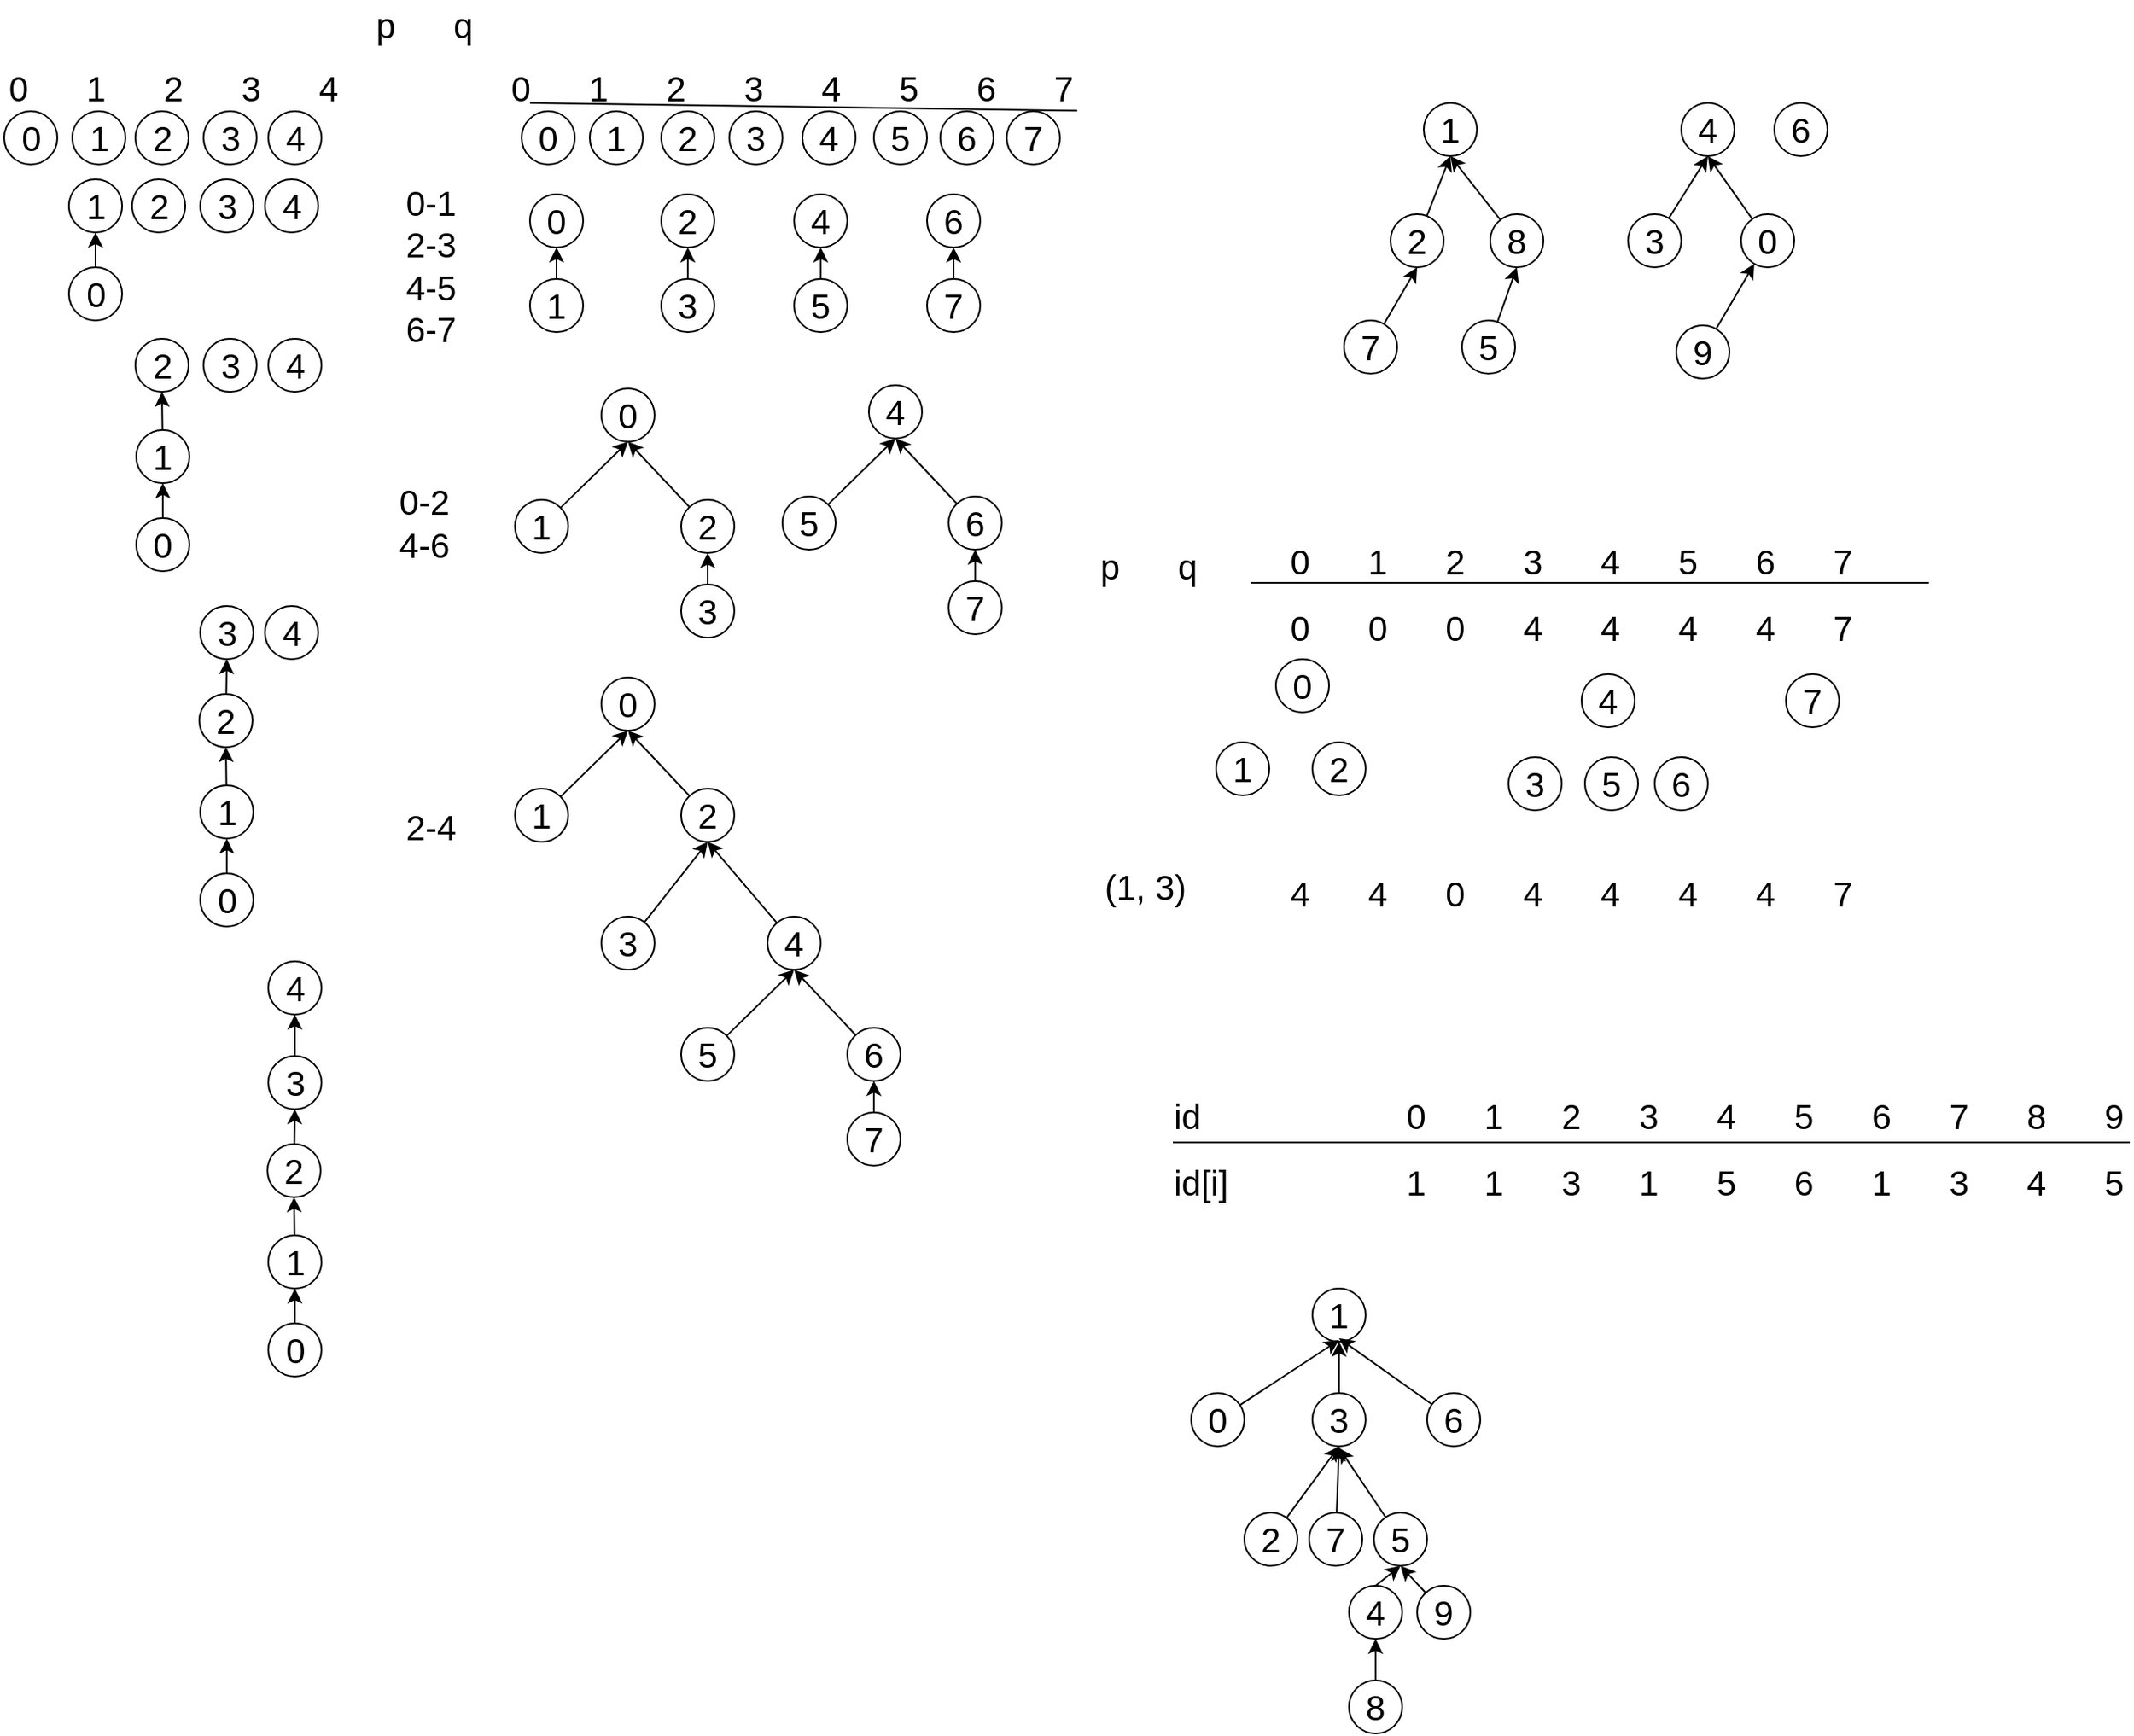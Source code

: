<mxfile version="16.5.3" type="github"><diagram id="Jh0avvrKmpwjXdDgfAQd" name="第 1 页"><mxGraphModel dx="1038" dy="617" grid="0" gridSize="10" guides="1" tooltips="1" connect="1" arrows="1" fold="1" page="1" pageScale="1" pageWidth="2336" pageHeight="1654" math="0" shadow="0"><root><mxCell id="0"/><mxCell id="1" parent="0"/><mxCell id="8QV--zF4WP-H0GVtpJzz-1" value="&lt;font style=&quot;font-size: 21px;&quot;&gt;0&lt;span style=&quot;white-space: pre; font-size: 21px;&quot;&gt;&#9;&lt;/span&gt;1&lt;span style=&quot;white-space: pre; font-size: 21px;&quot;&gt;&#9;&lt;/span&gt;2&lt;span style=&quot;white-space: pre; font-size: 21px;&quot;&gt;&#9;&lt;/span&gt;3&lt;span style=&quot;white-space: pre; font-size: 21px;&quot;&gt;&#9;&lt;/span&gt;4&lt;/font&gt;" style="text;html=1;align=center;verticalAlign=middle;resizable=0;points=[];autosize=1;strokeColor=none;fillColor=none;fontSize=21;" parent="1" vertex="1"><mxGeometry x="166" y="137" width="208" height="29" as="geometry"/></mxCell><mxCell id="8QV--zF4WP-H0GVtpJzz-2" value="4" style="ellipse;whiteSpace=wrap;html=1;aspect=fixed;fontSize=21;" parent="1" vertex="1"><mxGeometry x="325.5" y="207" width="32" height="32" as="geometry"/></mxCell><mxCell id="8QV--zF4WP-H0GVtpJzz-3" value="2" style="ellipse;whiteSpace=wrap;html=1;aspect=fixed;fontSize=21;" parent="1" vertex="1"><mxGeometry x="245.5" y="207" width="32" height="32" as="geometry"/></mxCell><mxCell id="8QV--zF4WP-H0GVtpJzz-4" value="1" style="ellipse;whiteSpace=wrap;html=1;aspect=fixed;fontSize=21;" parent="1" vertex="1"><mxGeometry x="207.5" y="207" width="32" height="32" as="geometry"/></mxCell><mxCell id="8QV--zF4WP-H0GVtpJzz-5" value="3" style="ellipse;whiteSpace=wrap;html=1;aspect=fixed;fontSize=21;" parent="1" vertex="1"><mxGeometry x="286.5" y="207" width="32" height="32" as="geometry"/></mxCell><mxCell id="8QV--zF4WP-H0GVtpJzz-6" style="rounded=0;orthogonalLoop=1;jettySize=auto;html=1;entryX=0.5;entryY=1;entryDx=0;entryDy=0;fontSize=21;" parent="1" source="8QV--zF4WP-H0GVtpJzz-7" target="8QV--zF4WP-H0GVtpJzz-4" edge="1"><mxGeometry relative="1" as="geometry"/></mxCell><mxCell id="8QV--zF4WP-H0GVtpJzz-7" value="0" style="ellipse;whiteSpace=wrap;html=1;aspect=fixed;fontSize=21;" parent="1" vertex="1"><mxGeometry x="207.5" y="260" width="32" height="32" as="geometry"/></mxCell><mxCell id="8QV--zF4WP-H0GVtpJzz-8" value="4" style="ellipse;whiteSpace=wrap;html=1;aspect=fixed;fontSize=21;" parent="1" vertex="1"><mxGeometry x="327.5" y="166" width="32" height="32" as="geometry"/></mxCell><mxCell id="8QV--zF4WP-H0GVtpJzz-9" value="2" style="ellipse;whiteSpace=wrap;html=1;aspect=fixed;fontSize=21;" parent="1" vertex="1"><mxGeometry x="247.5" y="166" width="32" height="32" as="geometry"/></mxCell><mxCell id="8QV--zF4WP-H0GVtpJzz-10" value="1" style="ellipse;whiteSpace=wrap;html=1;aspect=fixed;fontSize=21;" parent="1" vertex="1"><mxGeometry x="209.5" y="166" width="32" height="32" as="geometry"/></mxCell><mxCell id="8QV--zF4WP-H0GVtpJzz-11" value="3" style="ellipse;whiteSpace=wrap;html=1;aspect=fixed;fontSize=21;" parent="1" vertex="1"><mxGeometry x="288.5" y="166" width="32" height="32" as="geometry"/></mxCell><mxCell id="8QV--zF4WP-H0GVtpJzz-12" value="0" style="ellipse;whiteSpace=wrap;html=1;aspect=fixed;fontSize=21;" parent="1" vertex="1"><mxGeometry x="168.5" y="166" width="32" height="32" as="geometry"/></mxCell><mxCell id="8QV--zF4WP-H0GVtpJzz-13" value="4" style="ellipse;whiteSpace=wrap;html=1;aspect=fixed;fontSize=21;" parent="1" vertex="1"><mxGeometry x="327.5" y="303" width="32" height="32" as="geometry"/></mxCell><mxCell id="8QV--zF4WP-H0GVtpJzz-14" value="2" style="ellipse;whiteSpace=wrap;html=1;aspect=fixed;fontSize=21;" parent="1" vertex="1"><mxGeometry x="247.5" y="303" width="32" height="32" as="geometry"/></mxCell><mxCell id="8QV--zF4WP-H0GVtpJzz-15" style="rounded=0;orthogonalLoop=1;jettySize=auto;html=1;entryX=0.5;entryY=1;entryDx=0;entryDy=0;fontSize=21;" parent="1" source="8QV--zF4WP-H0GVtpJzz-16" target="8QV--zF4WP-H0GVtpJzz-14" edge="1"><mxGeometry relative="1" as="geometry"/></mxCell><mxCell id="8QV--zF4WP-H0GVtpJzz-16" value="1" style="ellipse;whiteSpace=wrap;html=1;aspect=fixed;fontSize=21;" parent="1" vertex="1"><mxGeometry x="248" y="358" width="32" height="32" as="geometry"/></mxCell><mxCell id="8QV--zF4WP-H0GVtpJzz-17" value="3" style="ellipse;whiteSpace=wrap;html=1;aspect=fixed;fontSize=21;" parent="1" vertex="1"><mxGeometry x="288.5" y="303" width="32" height="32" as="geometry"/></mxCell><mxCell id="8QV--zF4WP-H0GVtpJzz-18" style="rounded=0;orthogonalLoop=1;jettySize=auto;html=1;entryX=0.5;entryY=1;entryDx=0;entryDy=0;fontSize=21;" parent="1" source="8QV--zF4WP-H0GVtpJzz-19" target="8QV--zF4WP-H0GVtpJzz-16" edge="1"><mxGeometry relative="1" as="geometry"/></mxCell><mxCell id="8QV--zF4WP-H0GVtpJzz-19" value="0" style="ellipse;whiteSpace=wrap;html=1;aspect=fixed;fontSize=21;" parent="1" vertex="1"><mxGeometry x="248" y="411" width="32" height="32" as="geometry"/></mxCell><mxCell id="8QV--zF4WP-H0GVtpJzz-20" value="4" style="ellipse;whiteSpace=wrap;html=1;aspect=fixed;fontSize=21;" parent="1" vertex="1"><mxGeometry x="325.5" y="464" width="32" height="32" as="geometry"/></mxCell><mxCell id="8QV--zF4WP-H0GVtpJzz-21" value="3" style="ellipse;whiteSpace=wrap;html=1;aspect=fixed;fontSize=21;" parent="1" vertex="1"><mxGeometry x="286.5" y="464" width="32" height="32" as="geometry"/></mxCell><mxCell id="8QV--zF4WP-H0GVtpJzz-22" style="rounded=0;orthogonalLoop=1;jettySize=auto;html=1;entryX=0.5;entryY=1;entryDx=0;entryDy=0;fontSize=21;" parent="1" source="8QV--zF4WP-H0GVtpJzz-23" target="8QV--zF4WP-H0GVtpJzz-21" edge="1"><mxGeometry relative="1" as="geometry"/></mxCell><mxCell id="8QV--zF4WP-H0GVtpJzz-23" value="2" style="ellipse;whiteSpace=wrap;html=1;aspect=fixed;fontSize=21;" parent="1" vertex="1"><mxGeometry x="286" y="517" width="32" height="32" as="geometry"/></mxCell><mxCell id="8QV--zF4WP-H0GVtpJzz-24" style="rounded=0;orthogonalLoop=1;jettySize=auto;html=1;entryX=0.5;entryY=1;entryDx=0;entryDy=0;fontSize=21;" parent="1" source="8QV--zF4WP-H0GVtpJzz-25" target="8QV--zF4WP-H0GVtpJzz-23" edge="1"><mxGeometry relative="1" as="geometry"/></mxCell><mxCell id="8QV--zF4WP-H0GVtpJzz-25" value="1" style="ellipse;whiteSpace=wrap;html=1;aspect=fixed;fontSize=21;" parent="1" vertex="1"><mxGeometry x="286.5" y="572" width="32" height="32" as="geometry"/></mxCell><mxCell id="8QV--zF4WP-H0GVtpJzz-26" style="rounded=0;orthogonalLoop=1;jettySize=auto;html=1;entryX=0.5;entryY=1;entryDx=0;entryDy=0;fontSize=21;" parent="1" source="8QV--zF4WP-H0GVtpJzz-27" target="8QV--zF4WP-H0GVtpJzz-25" edge="1"><mxGeometry relative="1" as="geometry"/></mxCell><mxCell id="8QV--zF4WP-H0GVtpJzz-27" value="0" style="ellipse;whiteSpace=wrap;html=1;aspect=fixed;fontSize=21;" parent="1" vertex="1"><mxGeometry x="286.5" y="625" width="32" height="32" as="geometry"/></mxCell><mxCell id="8QV--zF4WP-H0GVtpJzz-28" value="4" style="ellipse;whiteSpace=wrap;html=1;aspect=fixed;fontSize=21;" parent="1" vertex="1"><mxGeometry x="327.5" y="678" width="32" height="32" as="geometry"/></mxCell><mxCell id="8QV--zF4WP-H0GVtpJzz-29" style="rounded=0;orthogonalLoop=1;jettySize=auto;html=1;exitX=0.5;exitY=0;exitDx=0;exitDy=0;fontSize=21;" parent="1" source="8QV--zF4WP-H0GVtpJzz-30" target="8QV--zF4WP-H0GVtpJzz-28" edge="1"><mxGeometry relative="1" as="geometry"/></mxCell><mxCell id="8QV--zF4WP-H0GVtpJzz-30" value="3" style="ellipse;whiteSpace=wrap;html=1;aspect=fixed;fontSize=21;" parent="1" vertex="1"><mxGeometry x="327.5" y="735" width="32" height="32" as="geometry"/></mxCell><mxCell id="8QV--zF4WP-H0GVtpJzz-31" style="rounded=0;orthogonalLoop=1;jettySize=auto;html=1;entryX=0.5;entryY=1;entryDx=0;entryDy=0;fontSize=21;" parent="1" source="8QV--zF4WP-H0GVtpJzz-32" target="8QV--zF4WP-H0GVtpJzz-30" edge="1"><mxGeometry relative="1" as="geometry"/></mxCell><mxCell id="8QV--zF4WP-H0GVtpJzz-32" value="2" style="ellipse;whiteSpace=wrap;html=1;aspect=fixed;fontSize=21;" parent="1" vertex="1"><mxGeometry x="327" y="788" width="32" height="32" as="geometry"/></mxCell><mxCell id="8QV--zF4WP-H0GVtpJzz-33" style="rounded=0;orthogonalLoop=1;jettySize=auto;html=1;entryX=0.5;entryY=1;entryDx=0;entryDy=0;fontSize=21;" parent="1" source="8QV--zF4WP-H0GVtpJzz-34" target="8QV--zF4WP-H0GVtpJzz-32" edge="1"><mxGeometry relative="1" as="geometry"/></mxCell><mxCell id="8QV--zF4WP-H0GVtpJzz-34" value="1" style="ellipse;whiteSpace=wrap;html=1;aspect=fixed;fontSize=21;" parent="1" vertex="1"><mxGeometry x="327.5" y="843" width="32" height="32" as="geometry"/></mxCell><mxCell id="8QV--zF4WP-H0GVtpJzz-35" style="rounded=0;orthogonalLoop=1;jettySize=auto;html=1;entryX=0.5;entryY=1;entryDx=0;entryDy=0;fontSize=21;" parent="1" source="8QV--zF4WP-H0GVtpJzz-36" target="8QV--zF4WP-H0GVtpJzz-34" edge="1"><mxGeometry relative="1" as="geometry"/></mxCell><mxCell id="8QV--zF4WP-H0GVtpJzz-36" value="0" style="ellipse;whiteSpace=wrap;html=1;aspect=fixed;fontSize=21;" parent="1" vertex="1"><mxGeometry x="327.5" y="896" width="32" height="32" as="geometry"/></mxCell><mxCell id="8QV--zF4WP-H0GVtpJzz-37" value="&lt;font style=&quot;font-size: 21px;&quot;&gt;0&lt;span style=&quot;white-space: pre; font-size: 21px;&quot;&gt;&#9;&lt;/span&gt;1&lt;span style=&quot;white-space: pre; font-size: 21px;&quot;&gt;&#9;&lt;/span&gt;2&lt;span style=&quot;white-space: pre; font-size: 21px;&quot;&gt;&#9;&lt;/span&gt;3&lt;span style=&quot;white-space: pre; font-size: 21px;&quot;&gt;&#9;&lt;/span&gt;4&lt;span style=&quot;white-space: pre; font-size: 21px;&quot;&gt;&#9;&lt;/span&gt;5&lt;span style=&quot;white-space: pre; font-size: 21px;&quot;&gt;&#9;&lt;/span&gt;6&lt;span style=&quot;white-space: pre; font-size: 21px;&quot;&gt;&#9;&lt;/span&gt;7&lt;span style=&quot;white-space: pre; font-size: 21px;&quot;&gt;&#9;&lt;/span&gt;&lt;/font&gt;" style="text;html=1;align=center;verticalAlign=middle;resizable=0;points=[];autosize=1;strokeColor=none;fillColor=none;fontSize=21;" parent="1" vertex="1"><mxGeometry x="468" y="137" width="384" height="29" as="geometry"/></mxCell><mxCell id="8QV--zF4WP-H0GVtpJzz-38" value="4" style="ellipse;whiteSpace=wrap;html=1;aspect=fixed;fontSize=21;" parent="1" vertex="1"><mxGeometry x="649" y="166" width="32" height="32" as="geometry"/></mxCell><mxCell id="8QV--zF4WP-H0GVtpJzz-39" value="2" style="ellipse;whiteSpace=wrap;html=1;aspect=fixed;fontSize=21;" parent="1" vertex="1"><mxGeometry x="564" y="166" width="32" height="32" as="geometry"/></mxCell><mxCell id="8QV--zF4WP-H0GVtpJzz-40" value="1" style="ellipse;whiteSpace=wrap;html=1;aspect=fixed;fontSize=21;" parent="1" vertex="1"><mxGeometry x="521" y="166" width="32" height="32" as="geometry"/></mxCell><mxCell id="8QV--zF4WP-H0GVtpJzz-41" value="3" style="ellipse;whiteSpace=wrap;html=1;aspect=fixed;fontSize=21;" parent="1" vertex="1"><mxGeometry x="605" y="166" width="32" height="32" as="geometry"/></mxCell><mxCell id="8QV--zF4WP-H0GVtpJzz-42" value="0" style="ellipse;whiteSpace=wrap;html=1;aspect=fixed;fontSize=21;" parent="1" vertex="1"><mxGeometry x="480" y="166" width="32" height="32" as="geometry"/></mxCell><mxCell id="8QV--zF4WP-H0GVtpJzz-43" value="7" style="ellipse;whiteSpace=wrap;html=1;aspect=fixed;fontSize=21;" parent="1" vertex="1"><mxGeometry x="772" y="166" width="32" height="32" as="geometry"/></mxCell><mxCell id="8QV--zF4WP-H0GVtpJzz-44" value="5" style="ellipse;whiteSpace=wrap;html=1;aspect=fixed;fontSize=21;" parent="1" vertex="1"><mxGeometry x="692" y="166" width="32" height="32" as="geometry"/></mxCell><mxCell id="8QV--zF4WP-H0GVtpJzz-45" value="6" style="ellipse;whiteSpace=wrap;html=1;aspect=fixed;fontSize=21;" parent="1" vertex="1"><mxGeometry x="732" y="166" width="32" height="32" as="geometry"/></mxCell><mxCell id="8QV--zF4WP-H0GVtpJzz-46" value="4" style="ellipse;whiteSpace=wrap;html=1;aspect=fixed;fontSize=21;" parent="1" vertex="1"><mxGeometry x="644" y="216" width="32" height="32" as="geometry"/></mxCell><mxCell id="8QV--zF4WP-H0GVtpJzz-47" value="2" style="ellipse;whiteSpace=wrap;html=1;aspect=fixed;fontSize=21;" parent="1" vertex="1"><mxGeometry x="564" y="216" width="32" height="32" as="geometry"/></mxCell><mxCell id="8QV--zF4WP-H0GVtpJzz-48" style="rounded=0;orthogonalLoop=1;jettySize=auto;html=1;entryX=0.5;entryY=1;entryDx=0;entryDy=0;fontSize=21;" parent="1" source="8QV--zF4WP-H0GVtpJzz-49" target="8QV--zF4WP-H0GVtpJzz-52" edge="1"><mxGeometry relative="1" as="geometry"/></mxCell><mxCell id="8QV--zF4WP-H0GVtpJzz-49" value="1" style="ellipse;whiteSpace=wrap;html=1;aspect=fixed;fontSize=21;" parent="1" vertex="1"><mxGeometry x="485" y="267" width="32" height="32" as="geometry"/></mxCell><mxCell id="8QV--zF4WP-H0GVtpJzz-50" style="rounded=0;orthogonalLoop=1;jettySize=auto;html=1;entryX=0.5;entryY=1;entryDx=0;entryDy=0;fontSize=21;" parent="1" source="8QV--zF4WP-H0GVtpJzz-51" target="8QV--zF4WP-H0GVtpJzz-47" edge="1"><mxGeometry relative="1" as="geometry"/></mxCell><mxCell id="8QV--zF4WP-H0GVtpJzz-51" value="3" style="ellipse;whiteSpace=wrap;html=1;aspect=fixed;fontSize=21;" parent="1" vertex="1"><mxGeometry x="564" y="267" width="32" height="32" as="geometry"/></mxCell><mxCell id="8QV--zF4WP-H0GVtpJzz-52" value="0" style="ellipse;whiteSpace=wrap;html=1;aspect=fixed;fontSize=21;" parent="1" vertex="1"><mxGeometry x="485" y="216" width="32" height="32" as="geometry"/></mxCell><mxCell id="8QV--zF4WP-H0GVtpJzz-53" style="rounded=0;orthogonalLoop=1;jettySize=auto;html=1;entryX=0.5;entryY=1;entryDx=0;entryDy=0;fontSize=21;" parent="1" source="8QV--zF4WP-H0GVtpJzz-54" target="8QV--zF4WP-H0GVtpJzz-57" edge="1"><mxGeometry relative="1" as="geometry"/></mxCell><mxCell id="8QV--zF4WP-H0GVtpJzz-54" value="7" style="ellipse;whiteSpace=wrap;html=1;aspect=fixed;fontSize=21;" parent="1" vertex="1"><mxGeometry x="724" y="267" width="32" height="32" as="geometry"/></mxCell><mxCell id="8QV--zF4WP-H0GVtpJzz-55" style="rounded=0;orthogonalLoop=1;jettySize=auto;html=1;entryX=0.5;entryY=1;entryDx=0;entryDy=0;fontSize=21;" parent="1" source="8QV--zF4WP-H0GVtpJzz-56" target="8QV--zF4WP-H0GVtpJzz-46" edge="1"><mxGeometry relative="1" as="geometry"/></mxCell><mxCell id="8QV--zF4WP-H0GVtpJzz-56" value="5" style="ellipse;whiteSpace=wrap;html=1;aspect=fixed;fontSize=21;" parent="1" vertex="1"><mxGeometry x="644" y="267" width="32" height="32" as="geometry"/></mxCell><mxCell id="8QV--zF4WP-H0GVtpJzz-57" value="6" style="ellipse;whiteSpace=wrap;html=1;aspect=fixed;fontSize=21;" parent="1" vertex="1"><mxGeometry x="724" y="216" width="32" height="32" as="geometry"/></mxCell><mxCell id="8QV--zF4WP-H0GVtpJzz-58" style="rounded=0;orthogonalLoop=1;jettySize=auto;html=1;entryX=0.5;entryY=1;entryDx=0;entryDy=0;fontSize=21;" parent="1" source="8QV--zF4WP-H0GVtpJzz-59" target="8QV--zF4WP-H0GVtpJzz-64" edge="1"><mxGeometry relative="1" as="geometry"/></mxCell><mxCell id="8QV--zF4WP-H0GVtpJzz-59" value="2" style="ellipse;whiteSpace=wrap;html=1;aspect=fixed;fontSize=21;" parent="1" vertex="1"><mxGeometry x="576" y="400" width="32" height="32" as="geometry"/></mxCell><mxCell id="8QV--zF4WP-H0GVtpJzz-60" style="rounded=0;orthogonalLoop=1;jettySize=auto;html=1;entryX=0.5;entryY=1;entryDx=0;entryDy=0;fontSize=21;" parent="1" source="8QV--zF4WP-H0GVtpJzz-61" target="8QV--zF4WP-H0GVtpJzz-64" edge="1"><mxGeometry relative="1" as="geometry"/></mxCell><mxCell id="8QV--zF4WP-H0GVtpJzz-61" value="1" style="ellipse;whiteSpace=wrap;html=1;aspect=fixed;fontSize=21;" parent="1" vertex="1"><mxGeometry x="476" y="400" width="32" height="32" as="geometry"/></mxCell><mxCell id="8QV--zF4WP-H0GVtpJzz-62" style="rounded=0;orthogonalLoop=1;jettySize=auto;html=1;entryX=0.5;entryY=1;entryDx=0;entryDy=0;fontSize=21;" parent="1" source="8QV--zF4WP-H0GVtpJzz-63" target="8QV--zF4WP-H0GVtpJzz-59" edge="1"><mxGeometry relative="1" as="geometry"/></mxCell><mxCell id="8QV--zF4WP-H0GVtpJzz-63" value="3" style="ellipse;whiteSpace=wrap;html=1;aspect=fixed;fontSize=21;" parent="1" vertex="1"><mxGeometry x="576" y="451" width="32" height="32" as="geometry"/></mxCell><mxCell id="8QV--zF4WP-H0GVtpJzz-64" value="0" style="ellipse;whiteSpace=wrap;html=1;aspect=fixed;fontSize=21;" parent="1" vertex="1"><mxGeometry x="528" y="333" width="32" height="32" as="geometry"/></mxCell><mxCell id="8QV--zF4WP-H0GVtpJzz-65" style="rounded=0;orthogonalLoop=1;jettySize=auto;html=1;entryX=0.5;entryY=1;entryDx=0;entryDy=0;fontSize=21;" parent="1" source="8QV--zF4WP-H0GVtpJzz-66" target="8QV--zF4WP-H0GVtpJzz-71" edge="1"><mxGeometry relative="1" as="geometry"/></mxCell><mxCell id="8QV--zF4WP-H0GVtpJzz-66" value="6" style="ellipse;whiteSpace=wrap;html=1;aspect=fixed;fontSize=21;" parent="1" vertex="1"><mxGeometry x="737" y="398" width="32" height="32" as="geometry"/></mxCell><mxCell id="8QV--zF4WP-H0GVtpJzz-67" style="rounded=0;orthogonalLoop=1;jettySize=auto;html=1;entryX=0.5;entryY=1;entryDx=0;entryDy=0;fontSize=21;" parent="1" source="8QV--zF4WP-H0GVtpJzz-68" target="8QV--zF4WP-H0GVtpJzz-71" edge="1"><mxGeometry relative="1" as="geometry"/></mxCell><mxCell id="8QV--zF4WP-H0GVtpJzz-68" value="5" style="ellipse;whiteSpace=wrap;html=1;aspect=fixed;fontSize=21;" parent="1" vertex="1"><mxGeometry x="637" y="398" width="32" height="32" as="geometry"/></mxCell><mxCell id="8QV--zF4WP-H0GVtpJzz-69" style="rounded=0;orthogonalLoop=1;jettySize=auto;html=1;entryX=0.5;entryY=1;entryDx=0;entryDy=0;fontSize=21;" parent="1" source="8QV--zF4WP-H0GVtpJzz-70" target="8QV--zF4WP-H0GVtpJzz-66" edge="1"><mxGeometry relative="1" as="geometry"/></mxCell><mxCell id="8QV--zF4WP-H0GVtpJzz-70" value="7" style="ellipse;whiteSpace=wrap;html=1;aspect=fixed;fontSize=21;" parent="1" vertex="1"><mxGeometry x="737" y="449" width="32" height="32" as="geometry"/></mxCell><mxCell id="8QV--zF4WP-H0GVtpJzz-71" value="4" style="ellipse;whiteSpace=wrap;html=1;aspect=fixed;fontSize=21;" parent="1" vertex="1"><mxGeometry x="689" y="331" width="32" height="32" as="geometry"/></mxCell><mxCell id="8QV--zF4WP-H0GVtpJzz-72" value="p&lt;span style=&quot;white-space: pre; font-size: 21px;&quot;&gt;&#9;&lt;/span&gt;q" style="text;html=1;align=center;verticalAlign=middle;resizable=0;points=[];autosize=1;strokeColor=none;fillColor=none;fontSize=21;" parent="1" vertex="1"><mxGeometry x="387" y="99" width="68" height="29" as="geometry"/></mxCell><mxCell id="8QV--zF4WP-H0GVtpJzz-73" value="" style="endArrow=none;html=1;rounded=0;fontSize=21;entryX=0.902;entryY=0.988;entryDx=0;entryDy=0;entryPerimeter=0;" parent="1" target="8QV--zF4WP-H0GVtpJzz-37" edge="1"><mxGeometry width="50" height="50" relative="1" as="geometry"><mxPoint x="485" y="161" as="sourcePoint"/><mxPoint x="543" y="161" as="targetPoint"/></mxGeometry></mxCell><mxCell id="8QV--zF4WP-H0GVtpJzz-74" value="0-1&lt;br style=&quot;font-size: 21px;&quot;&gt;2-3&lt;br style=&quot;font-size: 21px;&quot;&gt;4-5&lt;br style=&quot;font-size: 21px;&quot;&gt;6-7" style="text;html=1;align=center;verticalAlign=middle;resizable=0;points=[];autosize=1;strokeColor=none;fillColor=none;fontSize=21;" parent="1" vertex="1"><mxGeometry x="405" y="207" width="40" height="104" as="geometry"/></mxCell><mxCell id="8QV--zF4WP-H0GVtpJzz-75" value="0-2&lt;br style=&quot;font-size: 21px;&quot;&gt;4-6&lt;br style=&quot;font-size: 21px;&quot;&gt;" style="text;html=1;align=center;verticalAlign=middle;resizable=0;points=[];autosize=1;strokeColor=none;fillColor=none;fontSize=21;" parent="1" vertex="1"><mxGeometry x="401" y="387" width="40" height="54" as="geometry"/></mxCell><mxCell id="8QV--zF4WP-H0GVtpJzz-76" style="rounded=0;orthogonalLoop=1;jettySize=auto;html=1;entryX=0.5;entryY=1;entryDx=0;entryDy=0;fontSize=21;" parent="1" source="8QV--zF4WP-H0GVtpJzz-77" target="8QV--zF4WP-H0GVtpJzz-82" edge="1"><mxGeometry relative="1" as="geometry"/></mxCell><mxCell id="8QV--zF4WP-H0GVtpJzz-77" value="2" style="ellipse;whiteSpace=wrap;html=1;aspect=fixed;fontSize=21;" parent="1" vertex="1"><mxGeometry x="576" y="574" width="32" height="32" as="geometry"/></mxCell><mxCell id="8QV--zF4WP-H0GVtpJzz-78" style="rounded=0;orthogonalLoop=1;jettySize=auto;html=1;entryX=0.5;entryY=1;entryDx=0;entryDy=0;fontSize=21;" parent="1" source="8QV--zF4WP-H0GVtpJzz-79" target="8QV--zF4WP-H0GVtpJzz-82" edge="1"><mxGeometry relative="1" as="geometry"/></mxCell><mxCell id="8QV--zF4WP-H0GVtpJzz-79" value="1" style="ellipse;whiteSpace=wrap;html=1;aspect=fixed;fontSize=21;" parent="1" vertex="1"><mxGeometry x="476" y="574" width="32" height="32" as="geometry"/></mxCell><mxCell id="8QV--zF4WP-H0GVtpJzz-80" style="rounded=0;orthogonalLoop=1;jettySize=auto;html=1;entryX=0.5;entryY=1;entryDx=0;entryDy=0;fontSize=21;" parent="1" source="8QV--zF4WP-H0GVtpJzz-81" target="8QV--zF4WP-H0GVtpJzz-77" edge="1"><mxGeometry relative="1" as="geometry"/></mxCell><mxCell id="8QV--zF4WP-H0GVtpJzz-81" value="3" style="ellipse;whiteSpace=wrap;html=1;aspect=fixed;fontSize=21;" parent="1" vertex="1"><mxGeometry x="528" y="651" width="32" height="32" as="geometry"/></mxCell><mxCell id="8QV--zF4WP-H0GVtpJzz-82" value="0" style="ellipse;whiteSpace=wrap;html=1;aspect=fixed;fontSize=21;" parent="1" vertex="1"><mxGeometry x="528" y="507" width="32" height="32" as="geometry"/></mxCell><mxCell id="8QV--zF4WP-H0GVtpJzz-83" style="rounded=0;orthogonalLoop=1;jettySize=auto;html=1;entryX=0.5;entryY=1;entryDx=0;entryDy=0;fontSize=21;" parent="1" source="8QV--zF4WP-H0GVtpJzz-84" target="8QV--zF4WP-H0GVtpJzz-90" edge="1"><mxGeometry relative="1" as="geometry"/></mxCell><mxCell id="8QV--zF4WP-H0GVtpJzz-84" value="6" style="ellipse;whiteSpace=wrap;html=1;aspect=fixed;fontSize=21;" parent="1" vertex="1"><mxGeometry x="676" y="718" width="32" height="32" as="geometry"/></mxCell><mxCell id="8QV--zF4WP-H0GVtpJzz-85" style="rounded=0;orthogonalLoop=1;jettySize=auto;html=1;entryX=0.5;entryY=1;entryDx=0;entryDy=0;fontSize=21;" parent="1" source="8QV--zF4WP-H0GVtpJzz-86" target="8QV--zF4WP-H0GVtpJzz-90" edge="1"><mxGeometry relative="1" as="geometry"/></mxCell><mxCell id="8QV--zF4WP-H0GVtpJzz-86" value="5" style="ellipse;whiteSpace=wrap;html=1;aspect=fixed;fontSize=21;" parent="1" vertex="1"><mxGeometry x="576" y="718" width="32" height="32" as="geometry"/></mxCell><mxCell id="8QV--zF4WP-H0GVtpJzz-87" style="rounded=0;orthogonalLoop=1;jettySize=auto;html=1;entryX=0.5;entryY=1;entryDx=0;entryDy=0;fontSize=21;" parent="1" source="8QV--zF4WP-H0GVtpJzz-88" target="8QV--zF4WP-H0GVtpJzz-84" edge="1"><mxGeometry relative="1" as="geometry"/></mxCell><mxCell id="8QV--zF4WP-H0GVtpJzz-88" value="7" style="ellipse;whiteSpace=wrap;html=1;aspect=fixed;fontSize=21;" parent="1" vertex="1"><mxGeometry x="676" y="769" width="32" height="32" as="geometry"/></mxCell><mxCell id="8QV--zF4WP-H0GVtpJzz-89" style="rounded=0;orthogonalLoop=1;jettySize=auto;html=1;entryX=0.5;entryY=1;entryDx=0;entryDy=0;fontSize=21;" parent="1" source="8QV--zF4WP-H0GVtpJzz-90" target="8QV--zF4WP-H0GVtpJzz-77" edge="1"><mxGeometry relative="1" as="geometry"/></mxCell><mxCell id="8QV--zF4WP-H0GVtpJzz-90" value="4" style="ellipse;whiteSpace=wrap;html=1;aspect=fixed;fontSize=21;" parent="1" vertex="1"><mxGeometry x="628" y="651" width="32" height="32" as="geometry"/></mxCell><mxCell id="8QV--zF4WP-H0GVtpJzz-91" value="2-4" style="text;html=1;align=center;verticalAlign=middle;resizable=0;points=[];autosize=1;strokeColor=none;fillColor=none;fontSize=21;" parent="1" vertex="1"><mxGeometry x="405" y="582" width="40" height="29" as="geometry"/></mxCell><mxCell id="8QV--zF4WP-H0GVtpJzz-92" value="4" style="ellipse;whiteSpace=wrap;html=1;aspect=fixed;fontSize=21;" parent="1" vertex="1"><mxGeometry x="1178" y="161" width="32" height="32" as="geometry"/></mxCell><mxCell id="8QV--zF4WP-H0GVtpJzz-103" style="rounded=0;orthogonalLoop=1;jettySize=auto;html=1;entryX=0.5;entryY=1;entryDx=0;entryDy=0;fontSize=21;" parent="1" source="8QV--zF4WP-H0GVtpJzz-93" target="8QV--zF4WP-H0GVtpJzz-94" edge="1"><mxGeometry relative="1" as="geometry"><mxPoint x="1014" y="208" as="targetPoint"/></mxGeometry></mxCell><mxCell id="8QV--zF4WP-H0GVtpJzz-93" value="2" style="ellipse;whiteSpace=wrap;html=1;aspect=fixed;fontSize=21;" parent="1" vertex="1"><mxGeometry x="1003" y="228" width="32" height="32" as="geometry"/></mxCell><mxCell id="8QV--zF4WP-H0GVtpJzz-94" value="1" style="ellipse;whiteSpace=wrap;html=1;aspect=fixed;fontSize=21;" parent="1" vertex="1"><mxGeometry x="1023" y="161" width="32" height="32" as="geometry"/></mxCell><mxCell id="8QV--zF4WP-H0GVtpJzz-108" style="rounded=0;orthogonalLoop=1;jettySize=auto;html=1;entryX=0.5;entryY=1;entryDx=0;entryDy=0;fontSize=21;" parent="1" source="8QV--zF4WP-H0GVtpJzz-95" target="8QV--zF4WP-H0GVtpJzz-92" edge="1"><mxGeometry relative="1" as="geometry"/></mxCell><mxCell id="8QV--zF4WP-H0GVtpJzz-95" value="3" style="ellipse;whiteSpace=wrap;html=1;aspect=fixed;fontSize=21;" parent="1" vertex="1"><mxGeometry x="1146" y="228" width="32" height="32" as="geometry"/></mxCell><mxCell id="8QV--zF4WP-H0GVtpJzz-109" style="rounded=0;orthogonalLoop=1;jettySize=auto;html=1;entryX=0.5;entryY=1;entryDx=0;entryDy=0;fontSize=21;" parent="1" source="8QV--zF4WP-H0GVtpJzz-96" target="8QV--zF4WP-H0GVtpJzz-92" edge="1"><mxGeometry relative="1" as="geometry"/></mxCell><mxCell id="8QV--zF4WP-H0GVtpJzz-96" value="0" style="ellipse;whiteSpace=wrap;html=1;aspect=fixed;fontSize=21;" parent="1" vertex="1"><mxGeometry x="1214" y="228" width="32" height="32" as="geometry"/></mxCell><mxCell id="8QV--zF4WP-H0GVtpJzz-107" style="rounded=0;orthogonalLoop=1;jettySize=auto;html=1;entryX=0.5;entryY=1;entryDx=0;entryDy=0;fontSize=21;" parent="1" source="8QV--zF4WP-H0GVtpJzz-97" target="8QV--zF4WP-H0GVtpJzz-93" edge="1"><mxGeometry relative="1" as="geometry"/></mxCell><mxCell id="8QV--zF4WP-H0GVtpJzz-97" value="7" style="ellipse;whiteSpace=wrap;html=1;aspect=fixed;fontSize=21;" parent="1" vertex="1"><mxGeometry x="975" y="292" width="32" height="32" as="geometry"/></mxCell><mxCell id="8QV--zF4WP-H0GVtpJzz-106" style="rounded=0;orthogonalLoop=1;jettySize=auto;html=1;entryX=0.5;entryY=1;entryDx=0;entryDy=0;fontSize=21;" parent="1" source="8QV--zF4WP-H0GVtpJzz-98" target="8QV--zF4WP-H0GVtpJzz-100" edge="1"><mxGeometry relative="1" as="geometry"/></mxCell><mxCell id="8QV--zF4WP-H0GVtpJzz-98" value="5" style="ellipse;whiteSpace=wrap;html=1;aspect=fixed;fontSize=21;" parent="1" vertex="1"><mxGeometry x="1046" y="292" width="32" height="32" as="geometry"/></mxCell><mxCell id="8QV--zF4WP-H0GVtpJzz-99" value="6" style="ellipse;whiteSpace=wrap;html=1;aspect=fixed;fontSize=21;" parent="1" vertex="1"><mxGeometry x="1234" y="161" width="32" height="32" as="geometry"/></mxCell><mxCell id="8QV--zF4WP-H0GVtpJzz-104" style="rounded=0;orthogonalLoop=1;jettySize=auto;html=1;entryX=0.5;entryY=1;entryDx=0;entryDy=0;fontSize=21;" parent="1" source="8QV--zF4WP-H0GVtpJzz-100" target="8QV--zF4WP-H0GVtpJzz-94" edge="1"><mxGeometry relative="1" as="geometry"/></mxCell><mxCell id="8QV--zF4WP-H0GVtpJzz-100" value="8" style="ellipse;whiteSpace=wrap;html=1;aspect=fixed;fontSize=21;" parent="1" vertex="1"><mxGeometry x="1063" y="228" width="32" height="32" as="geometry"/></mxCell><mxCell id="8QV--zF4WP-H0GVtpJzz-102" style="rounded=0;orthogonalLoop=1;jettySize=auto;html=1;fontSize=21;" parent="1" source="8QV--zF4WP-H0GVtpJzz-101" target="8QV--zF4WP-H0GVtpJzz-96" edge="1"><mxGeometry relative="1" as="geometry"/></mxCell><mxCell id="8QV--zF4WP-H0GVtpJzz-101" value="9" style="ellipse;whiteSpace=wrap;html=1;aspect=fixed;fontSize=21;" parent="1" vertex="1"><mxGeometry x="1175" y="295" width="32" height="32" as="geometry"/></mxCell><mxCell id="iGqs9rKOibDk0zYTpYRF-1" value="&lt;font style=&quot;font-size: 21px;&quot;&gt;0&lt;span style=&quot;white-space: pre; font-size: 21px;&quot;&gt;&#9;&lt;/span&gt;1&lt;span style=&quot;white-space: pre; font-size: 21px;&quot;&gt;&#9;&lt;/span&gt;2&lt;span style=&quot;white-space: pre; font-size: 21px;&quot;&gt;&#9;&lt;/span&gt;3&lt;span style=&quot;white-space: pre; font-size: 21px;&quot;&gt;&#9;&lt;/span&gt;4&lt;span style=&quot;white-space: pre; font-size: 21px;&quot;&gt;&#9;&lt;/span&gt;5&lt;span style=&quot;white-space: pre; font-size: 21px;&quot;&gt;&#9;&lt;/span&gt;6&lt;span style=&quot;white-space: pre; font-size: 21px;&quot;&gt;&#9;&lt;/span&gt;7&lt;span style=&quot;white-space: pre; font-size: 21px;&quot;&gt;&#9;&lt;/span&gt;&lt;/font&gt;" style="text;html=1;align=center;verticalAlign=middle;resizable=0;points=[];autosize=1;strokeColor=none;fillColor=none;fontSize=21;" parent="1" vertex="1"><mxGeometry x="937" y="422" width="384" height="29" as="geometry"/></mxCell><mxCell id="iGqs9rKOibDk0zYTpYRF-2" value="4" style="ellipse;whiteSpace=wrap;html=1;aspect=fixed;fontSize=21;" parent="1" vertex="1"><mxGeometry x="1118" y="505" width="32" height="32" as="geometry"/></mxCell><mxCell id="iGqs9rKOibDk0zYTpYRF-3" value="2" style="ellipse;whiteSpace=wrap;html=1;aspect=fixed;fontSize=21;" parent="1" vertex="1"><mxGeometry x="956" y="546" width="32" height="32" as="geometry"/></mxCell><mxCell id="iGqs9rKOibDk0zYTpYRF-4" value="1" style="ellipse;whiteSpace=wrap;html=1;aspect=fixed;fontSize=21;" parent="1" vertex="1"><mxGeometry x="898" y="546" width="32" height="32" as="geometry"/></mxCell><mxCell id="iGqs9rKOibDk0zYTpYRF-5" value="3" style="ellipse;whiteSpace=wrap;html=1;aspect=fixed;fontSize=21;" parent="1" vertex="1"><mxGeometry x="1074" y="555" width="32" height="32" as="geometry"/></mxCell><mxCell id="iGqs9rKOibDk0zYTpYRF-6" value="0" style="ellipse;whiteSpace=wrap;html=1;aspect=fixed;fontSize=21;" parent="1" vertex="1"><mxGeometry x="934" y="496" width="32" height="32" as="geometry"/></mxCell><mxCell id="iGqs9rKOibDk0zYTpYRF-7" value="7" style="ellipse;whiteSpace=wrap;html=1;aspect=fixed;fontSize=21;" parent="1" vertex="1"><mxGeometry x="1241" y="505" width="32" height="32" as="geometry"/></mxCell><mxCell id="iGqs9rKOibDk0zYTpYRF-8" value="5" style="ellipse;whiteSpace=wrap;html=1;aspect=fixed;fontSize=21;" parent="1" vertex="1"><mxGeometry x="1120" y="555" width="32" height="32" as="geometry"/></mxCell><mxCell id="iGqs9rKOibDk0zYTpYRF-9" value="6" style="ellipse;whiteSpace=wrap;html=1;aspect=fixed;fontSize=21;" parent="1" vertex="1"><mxGeometry x="1162" y="555" width="32" height="32" as="geometry"/></mxCell><mxCell id="iGqs9rKOibDk0zYTpYRF-10" value="" style="endArrow=none;html=1;rounded=0;fontSize=21;" parent="1" edge="1"><mxGeometry width="50" height="50" relative="1" as="geometry"><mxPoint x="919" y="450" as="sourcePoint"/><mxPoint x="1327" y="450" as="targetPoint"/></mxGeometry></mxCell><mxCell id="iGqs9rKOibDk0zYTpYRF-11" value="p&lt;span style=&quot;white-space: pre; font-size: 21px;&quot;&gt;&#9;&lt;/span&gt;q" style="text;html=1;align=center;verticalAlign=middle;resizable=0;points=[];autosize=1;strokeColor=none;fillColor=none;fontSize=21;" parent="1" vertex="1"><mxGeometry x="823" y="425" width="68" height="29" as="geometry"/></mxCell><mxCell id="iGqs9rKOibDk0zYTpYRF-14" value="&lt;font style=&quot;font-size: 21px;&quot;&gt;0&lt;span style=&quot;white-space: pre; font-size: 21px;&quot;&gt;&#9;&lt;/span&gt;0&lt;span style=&quot;white-space: pre; font-size: 21px;&quot;&gt;&#9;&lt;/span&gt;0&lt;span style=&quot;white-space: pre; font-size: 21px;&quot;&gt;&#9;&lt;/span&gt;4&lt;span style=&quot;white-space: pre; font-size: 21px;&quot;&gt;&#9;&lt;/span&gt;4&lt;span style=&quot;white-space: pre; font-size: 21px;&quot;&gt;&#9;&lt;/span&gt;4&lt;span style=&quot;white-space: pre; font-size: 21px;&quot;&gt;&#9;&lt;/span&gt;4&lt;span style=&quot;white-space: pre; font-size: 21px;&quot;&gt;&#9;&lt;/span&gt;7&lt;span style=&quot;white-space: pre; font-size: 21px;&quot;&gt;&#9;&lt;/span&gt;&lt;/font&gt;" style="text;html=1;align=center;verticalAlign=middle;resizable=0;points=[];autosize=1;strokeColor=none;fillColor=none;fontSize=21;" parent="1" vertex="1"><mxGeometry x="937" y="462" width="384" height="29" as="geometry"/></mxCell><mxCell id="iGqs9rKOibDk0zYTpYRF-15" value="(1, 3)" style="text;html=1;align=center;verticalAlign=middle;resizable=0;points=[];autosize=1;strokeColor=none;fillColor=none;fontSize=21;" parent="1" vertex="1"><mxGeometry x="825" y="618" width="59" height="29" as="geometry"/></mxCell><mxCell id="iGqs9rKOibDk0zYTpYRF-18" value="&lt;font style=&quot;font-size: 21px&quot;&gt;4&lt;span style=&quot;white-space: pre ; font-size: 21px&quot;&gt;&#9;&lt;/span&gt;4&lt;span style=&quot;white-space: pre ; font-size: 21px&quot;&gt;&#9;&lt;/span&gt;0&lt;span style=&quot;white-space: pre ; font-size: 21px&quot;&gt;&#9;&lt;/span&gt;4&lt;span style=&quot;white-space: pre ; font-size: 21px&quot;&gt;&#9;&lt;/span&gt;4&lt;span style=&quot;white-space: pre ; font-size: 21px&quot;&gt;&#9;&lt;/span&gt;4&lt;span style=&quot;white-space: pre ; font-size: 21px&quot;&gt;&#9;&lt;/span&gt;4&lt;span style=&quot;white-space: pre ; font-size: 21px&quot;&gt;&#9;&lt;/span&gt;7&lt;span style=&quot;white-space: pre ; font-size: 21px&quot;&gt;&#9;&lt;/span&gt;&lt;/font&gt;" style="text;html=1;align=center;verticalAlign=middle;resizable=0;points=[];autosize=1;strokeColor=none;fillColor=none;fontSize=21;" parent="1" vertex="1"><mxGeometry x="937" y="622" width="384" height="29" as="geometry"/></mxCell><mxCell id="iGqs9rKOibDk0zYTpYRF-19" value="&lt;font style=&quot;font-size: 21px&quot;&gt;id&lt;span style=&quot;white-space: pre&quot;&gt;&#9;&lt;span style=&quot;white-space: pre&quot;&gt;&#9;&lt;/span&gt;&lt;/span&gt;&lt;span style=&quot;white-space: pre&quot;&gt;&#9;&lt;/span&gt;0&lt;span style=&quot;white-space: pre ; font-size: 21px&quot;&gt;&#9;&lt;/span&gt;1&lt;span style=&quot;white-space: pre ; font-size: 21px&quot;&gt;&#9;&lt;/span&gt;2&lt;span style=&quot;white-space: pre ; font-size: 21px&quot;&gt;&#9;&lt;/span&gt;3&lt;span style=&quot;white-space: pre ; font-size: 21px&quot;&gt;&#9;&lt;/span&gt;4&lt;span style=&quot;white-space: pre ; font-size: 21px&quot;&gt;&#9;&lt;/span&gt;5&lt;span style=&quot;white-space: pre ; font-size: 21px&quot;&gt;&#9;&lt;/span&gt;6&lt;span style=&quot;white-space: pre ; font-size: 21px&quot;&gt;&#9;&lt;/span&gt;7&lt;span style=&quot;white-space: pre ; font-size: 21px&quot;&gt;&#9;&lt;/span&gt;8&lt;span style=&quot;white-space: pre&quot;&gt;&#9;&lt;/span&gt;9&lt;/font&gt;" style="text;html=1;align=center;verticalAlign=middle;resizable=0;points=[];autosize=1;strokeColor=none;fillColor=none;fontSize=21;" parent="1" vertex="1"><mxGeometry x="867" y="756" width="582" height="29" as="geometry"/></mxCell><mxCell id="iGqs9rKOibDk0zYTpYRF-20" value="" style="endArrow=none;html=1;rounded=0;fontSize=21;" parent="1" edge="1"><mxGeometry width="50" height="50" relative="1" as="geometry"><mxPoint x="872" y="787" as="sourcePoint"/><mxPoint x="1448" y="787" as="targetPoint"/></mxGeometry></mxCell><mxCell id="iGqs9rKOibDk0zYTpYRF-21" value="&lt;font style=&quot;font-size: 21px&quot;&gt;id[i]&lt;span style=&quot;white-space: pre&quot;&gt;&#9;&lt;/span&gt;&lt;span style=&quot;white-space: pre&quot;&gt;&#9;&lt;/span&gt;&lt;span style=&quot;white-space: pre&quot;&gt;&#9;&lt;/span&gt;1&lt;span style=&quot;white-space: pre ; font-size: 21px&quot;&gt;&#9;&lt;/span&gt;1&lt;span style=&quot;white-space: pre ; font-size: 21px&quot;&gt;&#9;&lt;/span&gt;3&lt;span style=&quot;white-space: pre ; font-size: 21px&quot;&gt;&#9;&lt;/span&gt;1&lt;span style=&quot;white-space: pre ; font-size: 21px&quot;&gt;&#9;&lt;/span&gt;5&lt;span style=&quot;white-space: pre ; font-size: 21px&quot;&gt;&#9;&lt;/span&gt;6&lt;span style=&quot;white-space: pre ; font-size: 21px&quot;&gt;&#9;&lt;/span&gt;1&lt;span style=&quot;white-space: pre ; font-size: 21px&quot;&gt;&#9;&lt;/span&gt;3&lt;span style=&quot;white-space: pre ; font-size: 21px&quot;&gt;&#9;&lt;/span&gt;4&lt;span style=&quot;white-space: pre&quot;&gt;&#9;&lt;/span&gt;5&lt;/font&gt;" style="text;html=1;align=center;verticalAlign=middle;resizable=0;points=[];autosize=1;strokeColor=none;fillColor=none;fontSize=21;" parent="1" vertex="1"><mxGeometry x="867" y="796" width="582" height="29" as="geometry"/></mxCell><mxCell id="iGqs9rKOibDk0zYTpYRF-42" style="edgeStyle=none;rounded=0;orthogonalLoop=1;jettySize=auto;html=1;exitX=0.5;exitY=0;exitDx=0;exitDy=0;entryX=0.5;entryY=1;entryDx=0;entryDy=0;fontSize=21;" parent="1" source="iGqs9rKOibDk0zYTpYRF-22" target="iGqs9rKOibDk0zYTpYRF-28" edge="1"><mxGeometry relative="1" as="geometry"/></mxCell><mxCell id="iGqs9rKOibDk0zYTpYRF-22" value="4" style="ellipse;whiteSpace=wrap;html=1;aspect=fixed;fontSize=21;" parent="1" vertex="1"><mxGeometry x="978" y="1054" width="32" height="32" as="geometry"/></mxCell><mxCell id="iGqs9rKOibDk0zYTpYRF-40" style="edgeStyle=none;rounded=0;orthogonalLoop=1;jettySize=auto;html=1;fontSize=21;entryX=0.5;entryY=1;entryDx=0;entryDy=0;" parent="1" source="iGqs9rKOibDk0zYTpYRF-23" target="iGqs9rKOibDk0zYTpYRF-25" edge="1"><mxGeometry relative="1" as="geometry"/></mxCell><mxCell id="iGqs9rKOibDk0zYTpYRF-23" value="2" style="ellipse;whiteSpace=wrap;html=1;aspect=fixed;fontSize=21;" parent="1" vertex="1"><mxGeometry x="915" y="1010" width="32" height="32" as="geometry"/></mxCell><mxCell id="iGqs9rKOibDk0zYTpYRF-24" value="1" style="ellipse;whiteSpace=wrap;html=1;aspect=fixed;fontSize=21;" parent="1" vertex="1"><mxGeometry x="956" y="875" width="32" height="32" as="geometry"/></mxCell><mxCell id="iGqs9rKOibDk0zYTpYRF-37" style="edgeStyle=none;rounded=0;orthogonalLoop=1;jettySize=auto;html=1;fontSize=21;entryX=0.5;entryY=1;entryDx=0;entryDy=0;" parent="1" source="iGqs9rKOibDk0zYTpYRF-25" target="iGqs9rKOibDk0zYTpYRF-24" edge="1"><mxGeometry relative="1" as="geometry"><mxPoint x="972" y="936.2" as="targetPoint"/></mxGeometry></mxCell><mxCell id="iGqs9rKOibDk0zYTpYRF-25" value="3" style="ellipse;whiteSpace=wrap;html=1;aspect=fixed;fontSize=21;" parent="1" vertex="1"><mxGeometry x="956" y="938" width="32" height="32" as="geometry"/></mxCell><mxCell id="iGqs9rKOibDk0zYTpYRF-36" style="edgeStyle=none;rounded=0;orthogonalLoop=1;jettySize=auto;html=1;fontSize=21;" parent="1" source="iGqs9rKOibDk0zYTpYRF-26" edge="1"><mxGeometry relative="1" as="geometry"><mxPoint x="972" y="906" as="targetPoint"/></mxGeometry></mxCell><mxCell id="iGqs9rKOibDk0zYTpYRF-26" value="0" style="ellipse;whiteSpace=wrap;html=1;aspect=fixed;fontSize=21;" parent="1" vertex="1"><mxGeometry x="883" y="938" width="32" height="32" as="geometry"/></mxCell><mxCell id="iGqs9rKOibDk0zYTpYRF-39" style="edgeStyle=none;rounded=0;orthogonalLoop=1;jettySize=auto;html=1;entryX=0.5;entryY=1;entryDx=0;entryDy=0;fontSize=21;" parent="1" source="iGqs9rKOibDk0zYTpYRF-27" target="iGqs9rKOibDk0zYTpYRF-25" edge="1"><mxGeometry relative="1" as="geometry"/></mxCell><mxCell id="iGqs9rKOibDk0zYTpYRF-27" value="7" style="ellipse;whiteSpace=wrap;html=1;aspect=fixed;fontSize=21;" parent="1" vertex="1"><mxGeometry x="954" y="1010" width="32" height="32" as="geometry"/></mxCell><mxCell id="iGqs9rKOibDk0zYTpYRF-41" style="edgeStyle=none;rounded=0;orthogonalLoop=1;jettySize=auto;html=1;fontSize=21;" parent="1" source="iGqs9rKOibDk0zYTpYRF-28" edge="1"><mxGeometry relative="1" as="geometry"><mxPoint x="972" y="971" as="targetPoint"/></mxGeometry></mxCell><mxCell id="iGqs9rKOibDk0zYTpYRF-28" value="5" style="ellipse;whiteSpace=wrap;html=1;aspect=fixed;fontSize=21;" parent="1" vertex="1"><mxGeometry x="993" y="1010" width="32" height="32" as="geometry"/></mxCell><mxCell id="iGqs9rKOibDk0zYTpYRF-38" style="edgeStyle=none;rounded=0;orthogonalLoop=1;jettySize=auto;html=1;fontSize=21;" parent="1" source="iGqs9rKOibDk0zYTpYRF-29" edge="1"><mxGeometry relative="1" as="geometry"><mxPoint x="972" y="905" as="targetPoint"/></mxGeometry></mxCell><mxCell id="iGqs9rKOibDk0zYTpYRF-29" value="6" style="ellipse;whiteSpace=wrap;html=1;aspect=fixed;fontSize=21;" parent="1" vertex="1"><mxGeometry x="1025" y="938" width="32" height="32" as="geometry"/></mxCell><mxCell id="iGqs9rKOibDk0zYTpYRF-43" style="edgeStyle=none;rounded=0;orthogonalLoop=1;jettySize=auto;html=1;entryX=0.5;entryY=1;entryDx=0;entryDy=0;fontSize=21;" parent="1" source="iGqs9rKOibDk0zYTpYRF-30" target="iGqs9rKOibDk0zYTpYRF-28" edge="1"><mxGeometry relative="1" as="geometry"/></mxCell><mxCell id="iGqs9rKOibDk0zYTpYRF-30" value="9" style="ellipse;whiteSpace=wrap;html=1;aspect=fixed;fontSize=21;" parent="1" vertex="1"><mxGeometry x="1019" y="1054" width="32" height="32" as="geometry"/></mxCell><mxCell id="iGqs9rKOibDk0zYTpYRF-44" style="edgeStyle=none;rounded=0;orthogonalLoop=1;jettySize=auto;html=1;entryX=0.5;entryY=1;entryDx=0;entryDy=0;fontSize=21;" parent="1" source="iGqs9rKOibDk0zYTpYRF-31" target="iGqs9rKOibDk0zYTpYRF-22" edge="1"><mxGeometry relative="1" as="geometry"/></mxCell><mxCell id="iGqs9rKOibDk0zYTpYRF-31" value="8" style="ellipse;whiteSpace=wrap;html=1;aspect=fixed;fontSize=21;" parent="1" vertex="1"><mxGeometry x="978" y="1111" width="32" height="32" as="geometry"/></mxCell></root></mxGraphModel></diagram></mxfile>